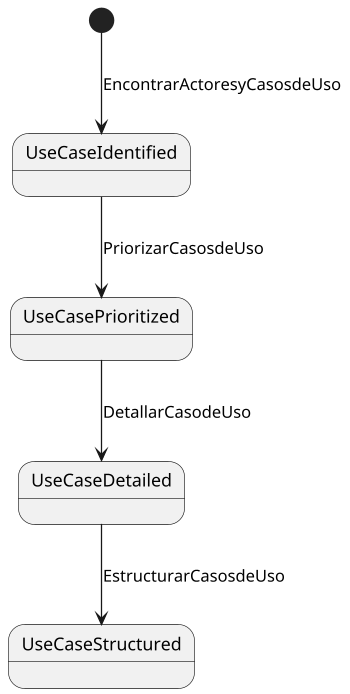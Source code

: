 @startuml
scale 350 width
[*] --> UseCaseIdentified : EncontrarActoresyCasosdeUso
UseCaseIdentified --> UseCasePrioritized : PriorizarCasosdeUso
UseCasePrioritized --> UseCaseDetailed : DetallarCasodeUso
UseCaseDetailed --> UseCaseStructured : EstructurarCasosdeUso
@enduml